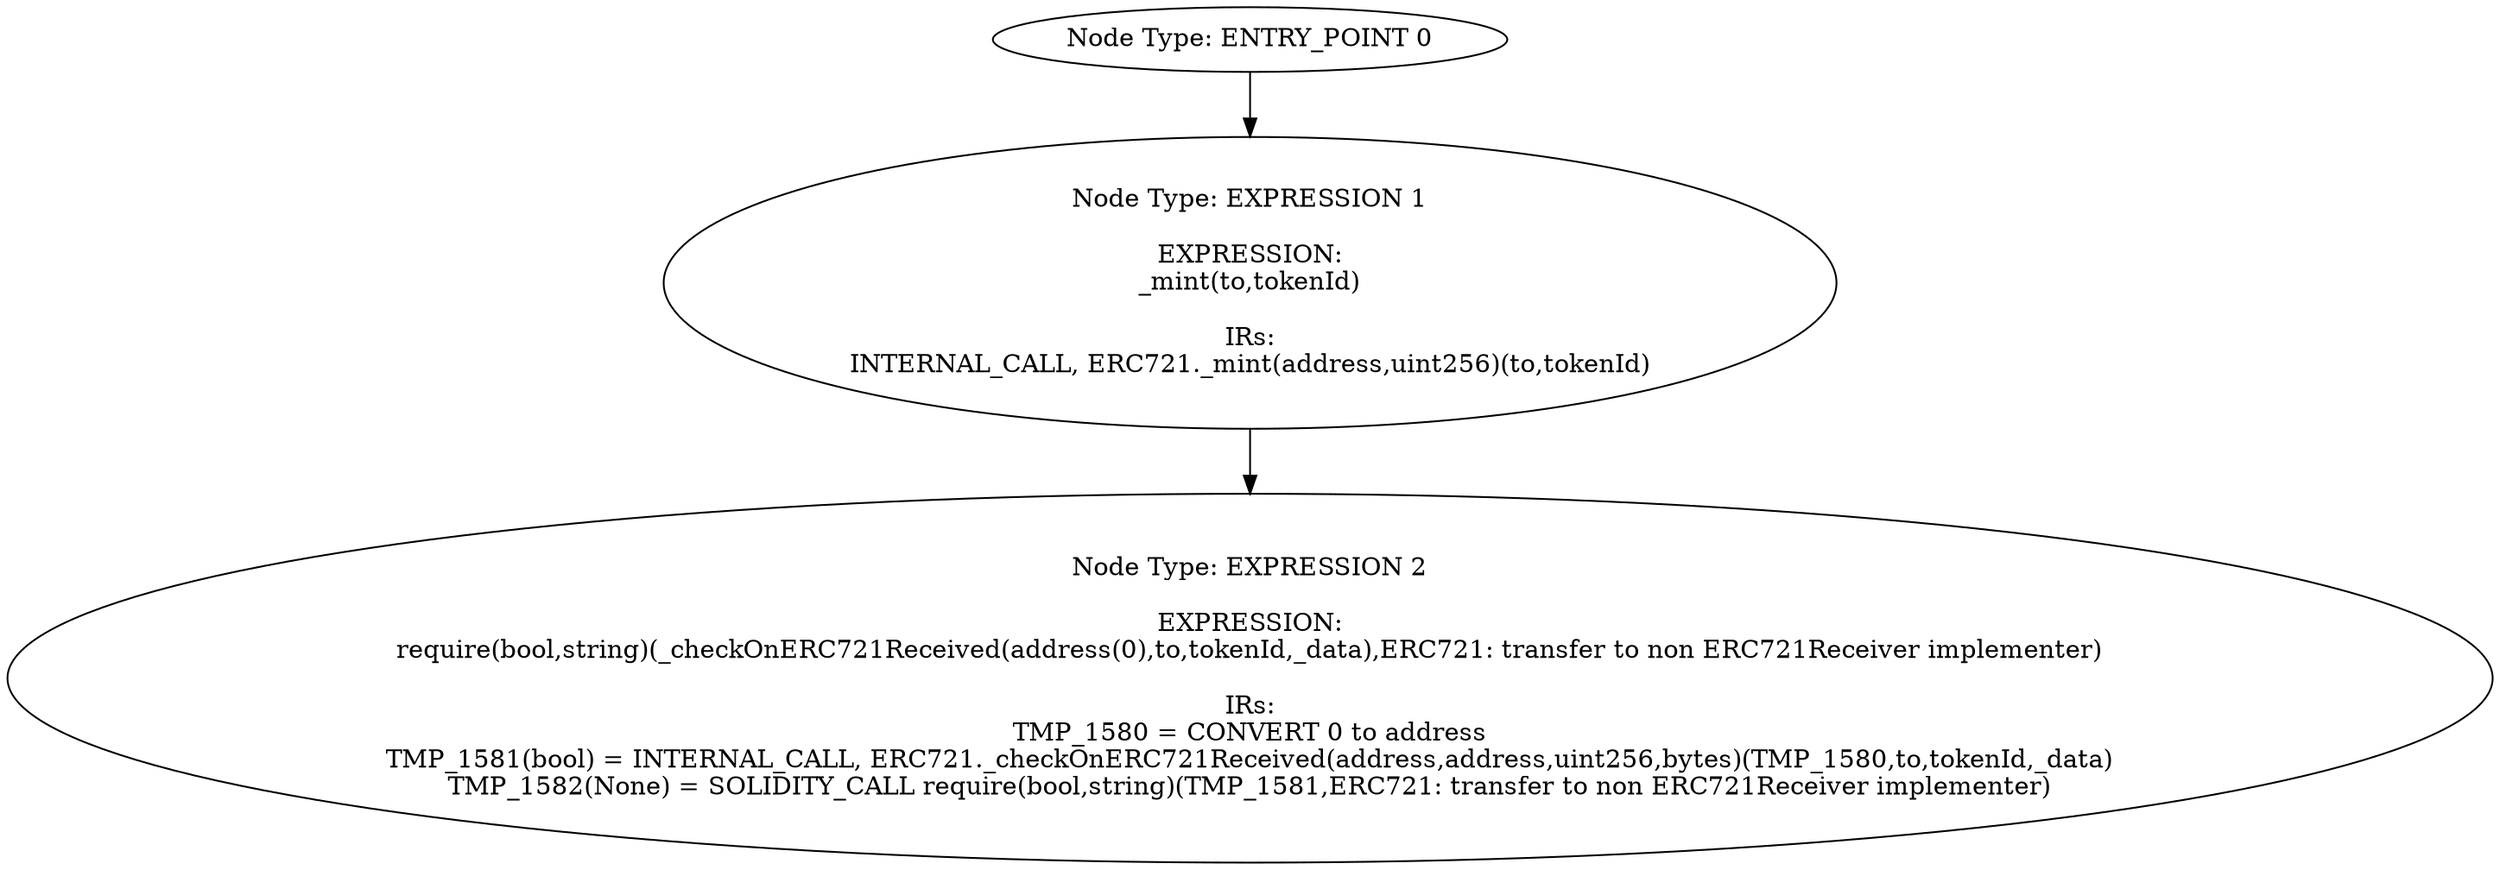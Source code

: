 digraph{
0[label="Node Type: ENTRY_POINT 0
"];
0->1;
1[label="Node Type: EXPRESSION 1

EXPRESSION:
_mint(to,tokenId)

IRs:
INTERNAL_CALL, ERC721._mint(address,uint256)(to,tokenId)"];
1->2;
2[label="Node Type: EXPRESSION 2

EXPRESSION:
require(bool,string)(_checkOnERC721Received(address(0),to,tokenId,_data),ERC721: transfer to non ERC721Receiver implementer)

IRs:
TMP_1580 = CONVERT 0 to address
TMP_1581(bool) = INTERNAL_CALL, ERC721._checkOnERC721Received(address,address,uint256,bytes)(TMP_1580,to,tokenId,_data)
TMP_1582(None) = SOLIDITY_CALL require(bool,string)(TMP_1581,ERC721: transfer to non ERC721Receiver implementer)"];
}

